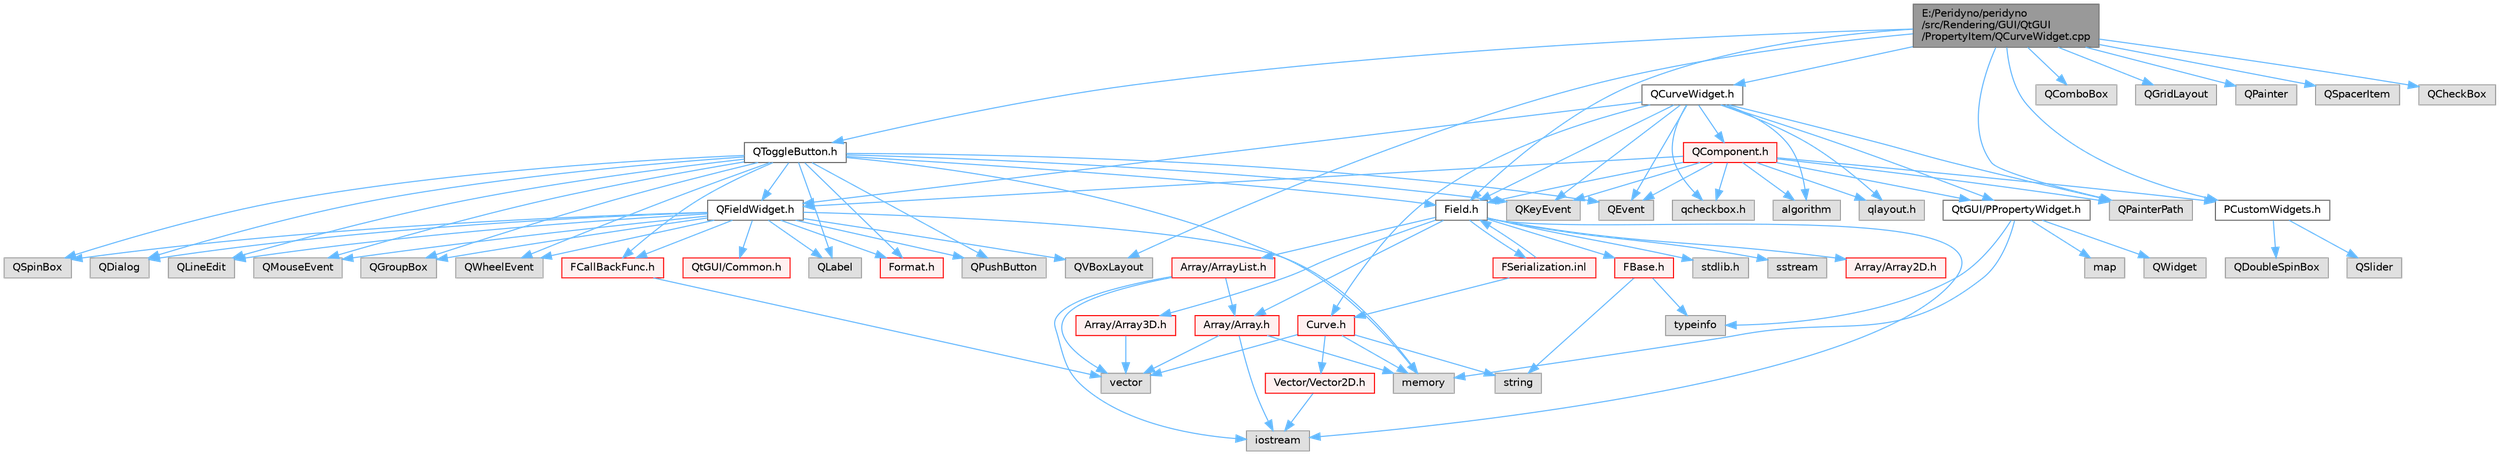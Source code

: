 digraph "E:/Peridyno/peridyno/src/Rendering/GUI/QtGUI/PropertyItem/QCurveWidget.cpp"
{
 // LATEX_PDF_SIZE
  bgcolor="transparent";
  edge [fontname=Helvetica,fontsize=10,labelfontname=Helvetica,labelfontsize=10];
  node [fontname=Helvetica,fontsize=10,shape=box,height=0.2,width=0.4];
  Node1 [id="Node000001",label="E:/Peridyno/peridyno\l/src/Rendering/GUI/QtGUI\l/PropertyItem/QCurveWidget.cpp",height=0.2,width=0.4,color="gray40", fillcolor="grey60", style="filled", fontcolor="black",tooltip=" "];
  Node1 -> Node2 [id="edge1_Node000001_Node000002",color="steelblue1",style="solid",tooltip=" "];
  Node2 [id="Node000002",label="QCurveWidget.h",height=0.2,width=0.4,color="grey40", fillcolor="white", style="filled",URL="$_q_curve_widget_8h.html",tooltip=" "];
  Node2 -> Node3 [id="edge2_Node000002_Node000003",color="steelblue1",style="solid",tooltip=" "];
  Node3 [id="Node000003",label="QFieldWidget.h",height=0.2,width=0.4,color="grey40", fillcolor="white", style="filled",URL="$_q_field_widget_8h.html",tooltip=" "];
  Node3 -> Node4 [id="edge3_Node000003_Node000004",color="steelblue1",style="solid",tooltip=" "];
  Node4 [id="Node000004",label="QGroupBox",height=0.2,width=0.4,color="grey60", fillcolor="#E0E0E0", style="filled",tooltip=" "];
  Node3 -> Node5 [id="edge4_Node000003_Node000005",color="steelblue1",style="solid",tooltip=" "];
  Node5 [id="Node000005",label="QPushButton",height=0.2,width=0.4,color="grey60", fillcolor="#E0E0E0", style="filled",tooltip=" "];
  Node3 -> Node6 [id="edge5_Node000003_Node000006",color="steelblue1",style="solid",tooltip=" "];
  Node6 [id="Node000006",label="QSpinBox",height=0.2,width=0.4,color="grey60", fillcolor="#E0E0E0", style="filled",tooltip=" "];
  Node3 -> Node7 [id="edge6_Node000003_Node000007",color="steelblue1",style="solid",tooltip=" "];
  Node7 [id="Node000007",label="QDialog",height=0.2,width=0.4,color="grey60", fillcolor="#E0E0E0", style="filled",tooltip=" "];
  Node3 -> Node8 [id="edge7_Node000003_Node000008",color="steelblue1",style="solid",tooltip=" "];
  Node8 [id="Node000008",label="QLineEdit",height=0.2,width=0.4,color="grey60", fillcolor="#E0E0E0", style="filled",tooltip=" "];
  Node3 -> Node9 [id="edge8_Node000003_Node000009",color="steelblue1",style="solid",tooltip=" "];
  Node9 [id="Node000009",label="QMouseEvent",height=0.2,width=0.4,color="grey60", fillcolor="#E0E0E0", style="filled",tooltip=" "];
  Node3 -> Node10 [id="edge9_Node000003_Node000010",color="steelblue1",style="solid",tooltip=" "];
  Node10 [id="Node000010",label="QWheelEvent",height=0.2,width=0.4,color="grey60", fillcolor="#E0E0E0", style="filled",tooltip=" "];
  Node3 -> Node11 [id="edge10_Node000003_Node000011",color="steelblue1",style="solid",tooltip=" "];
  Node11 [id="Node000011",label="QLabel",height=0.2,width=0.4,color="grey60", fillcolor="#E0E0E0", style="filled",tooltip=" "];
  Node3 -> Node12 [id="edge11_Node000003_Node000012",color="steelblue1",style="solid",tooltip=" "];
  Node12 [id="Node000012",label="QVBoxLayout",height=0.2,width=0.4,color="grey60", fillcolor="#E0E0E0", style="filled",tooltip=" "];
  Node3 -> Node13 [id="edge12_Node000003_Node000013",color="steelblue1",style="solid",tooltip=" "];
  Node13 [id="Node000013",label="Format.h",height=0.2,width=0.4,color="red", fillcolor="#FFF0F0", style="filled",URL="$_format_8h.html",tooltip=" "];
  Node3 -> Node15 [id="edge13_Node000003_Node000015",color="steelblue1",style="solid",tooltip=" "];
  Node15 [id="Node000015",label="FCallBackFunc.h",height=0.2,width=0.4,color="red", fillcolor="#FFF0F0", style="filled",URL="$_f_callback_func_8h.html",tooltip=" "];
  Node15 -> Node16 [id="edge14_Node000015_Node000016",color="steelblue1",style="solid",tooltip=" "];
  Node16 [id="Node000016",label="vector",height=0.2,width=0.4,color="grey60", fillcolor="#E0E0E0", style="filled",tooltip=" "];
  Node3 -> Node18 [id="edge15_Node000003_Node000018",color="steelblue1",style="solid",tooltip=" "];
  Node18 [id="Node000018",label="QtGUI/Common.h",height=0.2,width=0.4,color="red", fillcolor="#FFF0F0", style="filled",URL="$_common_8h.html",tooltip=" "];
  Node3 -> Node21 [id="edge16_Node000003_Node000021",color="steelblue1",style="solid",tooltip=" "];
  Node21 [id="Node000021",label="memory",height=0.2,width=0.4,color="grey60", fillcolor="#E0E0E0", style="filled",tooltip=" "];
  Node2 -> Node22 [id="edge17_Node000002_Node000022",color="steelblue1",style="solid",tooltip=" "];
  Node22 [id="Node000022",label="QtGUI/PPropertyWidget.h",height=0.2,width=0.4,color="grey40", fillcolor="white", style="filled",URL="$_p_property_widget_8h.html",tooltip=" "];
  Node22 -> Node23 [id="edge18_Node000022_Node000023",color="steelblue1",style="solid",tooltip=" "];
  Node23 [id="Node000023",label="map",height=0.2,width=0.4,color="grey60", fillcolor="#E0E0E0", style="filled",tooltip=" "];
  Node22 -> Node24 [id="edge19_Node000022_Node000024",color="steelblue1",style="solid",tooltip=" "];
  Node24 [id="Node000024",label="QWidget",height=0.2,width=0.4,color="grey60", fillcolor="#E0E0E0", style="filled",tooltip=" "];
  Node22 -> Node25 [id="edge20_Node000022_Node000025",color="steelblue1",style="solid",tooltip=" "];
  Node25 [id="Node000025",label="typeinfo",height=0.2,width=0.4,color="grey60", fillcolor="#E0E0E0", style="filled",tooltip=" "];
  Node22 -> Node21 [id="edge21_Node000022_Node000021",color="steelblue1",style="solid",tooltip=" "];
  Node2 -> Node26 [id="edge22_Node000002_Node000026",color="steelblue1",style="solid",tooltip=" "];
  Node26 [id="Node000026",label="QKeyEvent",height=0.2,width=0.4,color="grey60", fillcolor="#E0E0E0", style="filled",tooltip=" "];
  Node2 -> Node27 [id="edge23_Node000002_Node000027",color="steelblue1",style="solid",tooltip=" "];
  Node27 [id="Node000027",label="QEvent",height=0.2,width=0.4,color="grey60", fillcolor="#E0E0E0", style="filled",tooltip=" "];
  Node2 -> Node28 [id="edge24_Node000002_Node000028",color="steelblue1",style="solid",tooltip=" "];
  Node28 [id="Node000028",label="qcheckbox.h",height=0.2,width=0.4,color="grey60", fillcolor="#E0E0E0", style="filled",tooltip=" "];
  Node2 -> Node29 [id="edge25_Node000002_Node000029",color="steelblue1",style="solid",tooltip=" "];
  Node29 [id="Node000029",label="algorithm",height=0.2,width=0.4,color="grey60", fillcolor="#E0E0E0", style="filled",tooltip=" "];
  Node2 -> Node30 [id="edge26_Node000002_Node000030",color="steelblue1",style="solid",tooltip=" "];
  Node30 [id="Node000030",label="QPainterPath",height=0.2,width=0.4,color="grey60", fillcolor="#E0E0E0", style="filled",tooltip=" "];
  Node2 -> Node31 [id="edge27_Node000002_Node000031",color="steelblue1",style="solid",tooltip=" "];
  Node31 [id="Node000031",label="qlayout.h",height=0.2,width=0.4,color="grey60", fillcolor="#E0E0E0", style="filled",tooltip=" "];
  Node2 -> Node32 [id="edge28_Node000002_Node000032",color="steelblue1",style="solid",tooltip=" "];
  Node32 [id="Node000032",label="Field.h",height=0.2,width=0.4,color="grey40", fillcolor="white", style="filled",URL="$_field_8h.html",tooltip=" "];
  Node32 -> Node33 [id="edge29_Node000032_Node000033",color="steelblue1",style="solid",tooltip=" "];
  Node33 [id="Node000033",label="iostream",height=0.2,width=0.4,color="grey60", fillcolor="#E0E0E0", style="filled",tooltip=" "];
  Node32 -> Node34 [id="edge30_Node000032_Node000034",color="steelblue1",style="solid",tooltip=" "];
  Node34 [id="Node000034",label="stdlib.h",height=0.2,width=0.4,color="grey60", fillcolor="#E0E0E0", style="filled",tooltip=" "];
  Node32 -> Node35 [id="edge31_Node000032_Node000035",color="steelblue1",style="solid",tooltip=" "];
  Node35 [id="Node000035",label="sstream",height=0.2,width=0.4,color="grey60", fillcolor="#E0E0E0", style="filled",tooltip=" "];
  Node32 -> Node36 [id="edge32_Node000032_Node000036",color="steelblue1",style="solid",tooltip=" "];
  Node36 [id="Node000036",label="FBase.h",height=0.2,width=0.4,color="red", fillcolor="#FFF0F0", style="filled",URL="$_f_base_8h.html",tooltip=" "];
  Node36 -> Node25 [id="edge33_Node000036_Node000025",color="steelblue1",style="solid",tooltip=" "];
  Node36 -> Node39 [id="edge34_Node000036_Node000039",color="steelblue1",style="solid",tooltip=" "];
  Node39 [id="Node000039",label="string",height=0.2,width=0.4,color="grey60", fillcolor="#E0E0E0", style="filled",tooltip=" "];
  Node32 -> Node41 [id="edge35_Node000032_Node000041",color="steelblue1",style="solid",tooltip=" "];
  Node41 [id="Node000041",label="Array/Array.h",height=0.2,width=0.4,color="red", fillcolor="#FFF0F0", style="filled",URL="$_array_8h.html",tooltip=" "];
  Node41 -> Node16 [id="edge36_Node000041_Node000016",color="steelblue1",style="solid",tooltip=" "];
  Node41 -> Node33 [id="edge37_Node000041_Node000033",color="steelblue1",style="solid",tooltip=" "];
  Node41 -> Node21 [id="edge38_Node000041_Node000021",color="steelblue1",style="solid",tooltip=" "];
  Node32 -> Node44 [id="edge39_Node000032_Node000044",color="steelblue1",style="solid",tooltip=" "];
  Node44 [id="Node000044",label="Array/Array2D.h",height=0.2,width=0.4,color="red", fillcolor="#FFF0F0", style="filled",URL="$_array2_d_8h.html",tooltip=" "];
  Node32 -> Node45 [id="edge40_Node000032_Node000045",color="steelblue1",style="solid",tooltip=" "];
  Node45 [id="Node000045",label="Array/Array3D.h",height=0.2,width=0.4,color="red", fillcolor="#FFF0F0", style="filled",URL="$_array3_d_8h.html",tooltip=" "];
  Node45 -> Node16 [id="edge41_Node000045_Node000016",color="steelblue1",style="solid",tooltip=" "];
  Node32 -> Node46 [id="edge42_Node000032_Node000046",color="steelblue1",style="solid",tooltip=" "];
  Node46 [id="Node000046",label="Array/ArrayList.h",height=0.2,width=0.4,color="red", fillcolor="#FFF0F0", style="filled",URL="$_array_list_8h.html",tooltip=" "];
  Node46 -> Node16 [id="edge43_Node000046_Node000016",color="steelblue1",style="solid",tooltip=" "];
  Node46 -> Node33 [id="edge44_Node000046_Node000033",color="steelblue1",style="solid",tooltip=" "];
  Node46 -> Node41 [id="edge45_Node000046_Node000041",color="steelblue1",style="solid",tooltip=" "];
  Node32 -> Node86 [id="edge46_Node000032_Node000086",color="steelblue1",style="solid",tooltip=" "];
  Node86 [id="Node000086",label="FSerialization.inl",height=0.2,width=0.4,color="red", fillcolor="#FFF0F0", style="filled",URL="$_f_serialization_8inl.html",tooltip=" "];
  Node86 -> Node32 [id="edge47_Node000086_Node000032",color="steelblue1",style="solid",tooltip=" "];
  Node86 -> Node89 [id="edge48_Node000086_Node000089",color="steelblue1",style="solid",tooltip=" "];
  Node89 [id="Node000089",label="Curve.h",height=0.2,width=0.4,color="red", fillcolor="#FFF0F0", style="filled",URL="$_curve_8h.html",tooltip=" "];
  Node89 -> Node16 [id="edge49_Node000089_Node000016",color="steelblue1",style="solid",tooltip=" "];
  Node89 -> Node21 [id="edge50_Node000089_Node000021",color="steelblue1",style="solid",tooltip=" "];
  Node89 -> Node39 [id="edge51_Node000089_Node000039",color="steelblue1",style="solid",tooltip=" "];
  Node89 -> Node52 [id="edge52_Node000089_Node000052",color="steelblue1",style="solid",tooltip=" "];
  Node52 [id="Node000052",label="Vector/Vector2D.h",height=0.2,width=0.4,color="red", fillcolor="#FFF0F0", style="filled",URL="$_vector2_d_8h.html",tooltip=" "];
  Node52 -> Node33 [id="edge53_Node000052_Node000033",color="steelblue1",style="solid",tooltip=" "];
  Node2 -> Node89 [id="edge54_Node000002_Node000089",color="steelblue1",style="solid",tooltip=" "];
  Node2 -> Node90 [id="edge55_Node000002_Node000090",color="steelblue1",style="solid",tooltip=" "];
  Node90 [id="Node000090",label="QComponent.h",height=0.2,width=0.4,color="red", fillcolor="#FFF0F0", style="filled",URL="$_q_component_8h.html",tooltip=" "];
  Node90 -> Node3 [id="edge56_Node000090_Node000003",color="steelblue1",style="solid",tooltip=" "];
  Node90 -> Node22 [id="edge57_Node000090_Node000022",color="steelblue1",style="solid",tooltip=" "];
  Node90 -> Node26 [id="edge58_Node000090_Node000026",color="steelblue1",style="solid",tooltip=" "];
  Node90 -> Node27 [id="edge59_Node000090_Node000027",color="steelblue1",style="solid",tooltip=" "];
  Node90 -> Node91 [id="edge60_Node000090_Node000091",color="steelblue1",style="solid",tooltip=" "];
  Node91 [id="Node000091",label="PCustomWidgets.h",height=0.2,width=0.4,color="grey40", fillcolor="white", style="filled",URL="$_p_custom_widgets_8h.html",tooltip=" "];
  Node91 -> Node92 [id="edge61_Node000091_Node000092",color="steelblue1",style="solid",tooltip=" "];
  Node92 [id="Node000092",label="QSlider",height=0.2,width=0.4,color="grey60", fillcolor="#E0E0E0", style="filled",tooltip=" "];
  Node91 -> Node93 [id="edge62_Node000091_Node000093",color="steelblue1",style="solid",tooltip=" "];
  Node93 [id="Node000093",label="QDoubleSpinBox",height=0.2,width=0.4,color="grey60", fillcolor="#E0E0E0", style="filled",tooltip=" "];
  Node90 -> Node28 [id="edge63_Node000090_Node000028",color="steelblue1",style="solid",tooltip=" "];
  Node90 -> Node29 [id="edge64_Node000090_Node000029",color="steelblue1",style="solid",tooltip=" "];
  Node90 -> Node30 [id="edge65_Node000090_Node000030",color="steelblue1",style="solid",tooltip=" "];
  Node90 -> Node31 [id="edge66_Node000090_Node000031",color="steelblue1",style="solid",tooltip=" "];
  Node90 -> Node32 [id="edge67_Node000090_Node000032",color="steelblue1",style="solid",tooltip=" "];
  Node1 -> Node95 [id="edge68_Node000001_Node000095",color="steelblue1",style="solid",tooltip=" "];
  Node95 [id="Node000095",label="QComboBox",height=0.2,width=0.4,color="grey60", fillcolor="#E0E0E0", style="filled",tooltip=" "];
  Node1 -> Node96 [id="edge69_Node000001_Node000096",color="steelblue1",style="solid",tooltip=" "];
  Node96 [id="Node000096",label="QGridLayout",height=0.2,width=0.4,color="grey60", fillcolor="#E0E0E0", style="filled",tooltip=" "];
  Node1 -> Node12 [id="edge70_Node000001_Node000012",color="steelblue1",style="solid",tooltip=" "];
  Node1 -> Node97 [id="edge71_Node000001_Node000097",color="steelblue1",style="solid",tooltip=" "];
  Node97 [id="Node000097",label="QPainter",height=0.2,width=0.4,color="grey60", fillcolor="#E0E0E0", style="filled",tooltip=" "];
  Node1 -> Node98 [id="edge72_Node000001_Node000098",color="steelblue1",style="solid",tooltip=" "];
  Node98 [id="Node000098",label="QSpacerItem",height=0.2,width=0.4,color="grey60", fillcolor="#E0E0E0", style="filled",tooltip=" "];
  Node1 -> Node30 [id="edge73_Node000001_Node000030",color="steelblue1",style="solid",tooltip=" "];
  Node1 -> Node91 [id="edge74_Node000001_Node000091",color="steelblue1",style="solid",tooltip=" "];
  Node1 -> Node99 [id="edge75_Node000001_Node000099",color="steelblue1",style="solid",tooltip=" "];
  Node99 [id="Node000099",label="QCheckBox",height=0.2,width=0.4,color="grey60", fillcolor="#E0E0E0", style="filled",tooltip=" "];
  Node1 -> Node100 [id="edge76_Node000001_Node000100",color="steelblue1",style="solid",tooltip=" "];
  Node100 [id="Node000100",label="QToggleButton.h",height=0.2,width=0.4,color="grey40", fillcolor="white", style="filled",URL="$_q_toggle_button_8h.html",tooltip=" "];
  Node100 -> Node4 [id="edge77_Node000100_Node000004",color="steelblue1",style="solid",tooltip=" "];
  Node100 -> Node5 [id="edge78_Node000100_Node000005",color="steelblue1",style="solid",tooltip=" "];
  Node100 -> Node6 [id="edge79_Node000100_Node000006",color="steelblue1",style="solid",tooltip=" "];
  Node100 -> Node7 [id="edge80_Node000100_Node000007",color="steelblue1",style="solid",tooltip=" "];
  Node100 -> Node8 [id="edge81_Node000100_Node000008",color="steelblue1",style="solid",tooltip=" "];
  Node100 -> Node9 [id="edge82_Node000100_Node000009",color="steelblue1",style="solid",tooltip=" "];
  Node100 -> Node10 [id="edge83_Node000100_Node000010",color="steelblue1",style="solid",tooltip=" "];
  Node100 -> Node11 [id="edge84_Node000100_Node000011",color="steelblue1",style="solid",tooltip=" "];
  Node100 -> Node3 [id="edge85_Node000100_Node000003",color="steelblue1",style="solid",tooltip=" "];
  Node100 -> Node26 [id="edge86_Node000100_Node000026",color="steelblue1",style="solid",tooltip=" "];
  Node100 -> Node27 [id="edge87_Node000100_Node000027",color="steelblue1",style="solid",tooltip=" "];
  Node100 -> Node32 [id="edge88_Node000100_Node000032",color="steelblue1",style="solid",tooltip=" "];
  Node100 -> Node13 [id="edge89_Node000100_Node000013",color="steelblue1",style="solid",tooltip=" "];
  Node100 -> Node15 [id="edge90_Node000100_Node000015",color="steelblue1",style="solid",tooltip=" "];
  Node100 -> Node21 [id="edge91_Node000100_Node000021",color="steelblue1",style="solid",tooltip=" "];
  Node1 -> Node32 [id="edge92_Node000001_Node000032",color="steelblue1",style="solid",tooltip=" "];
}
